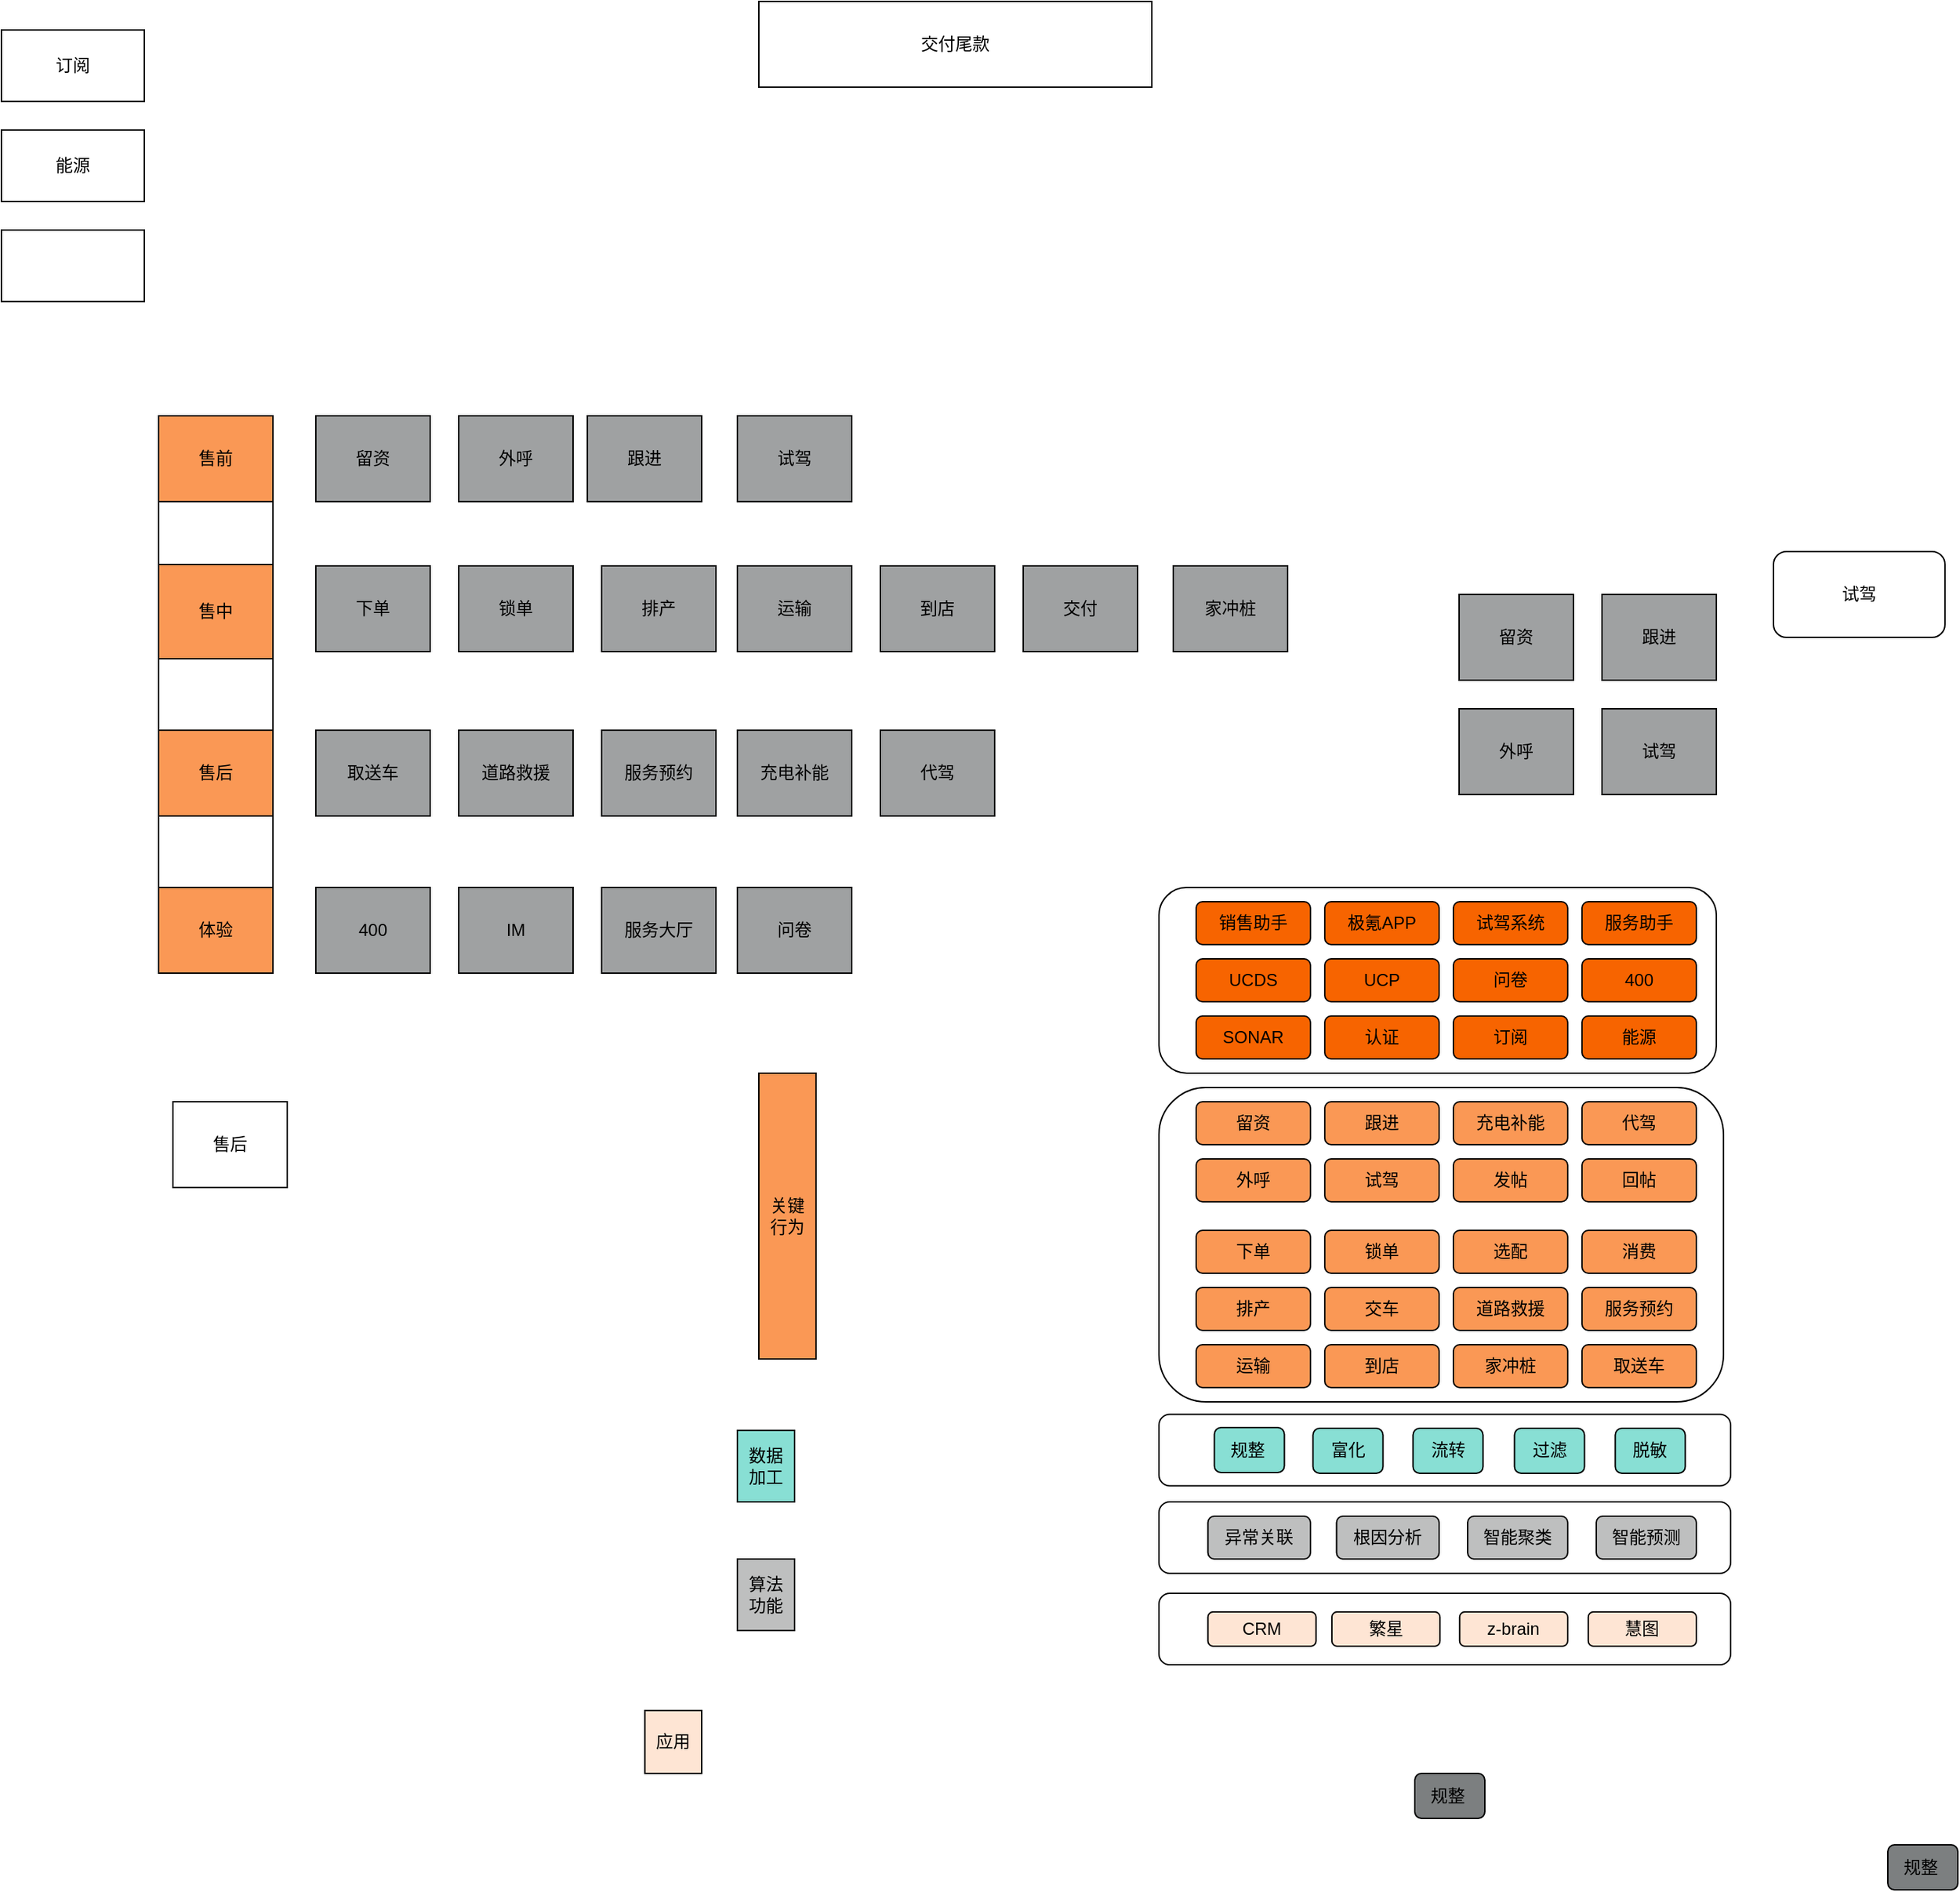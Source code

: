 <mxfile version="22.1.0" type="github">
  <diagram id="UuGPtFalo_Fr8a2b1HCH" name="第 1 页">
    <mxGraphModel dx="1860" dy="873" grid="1" gridSize="10" guides="1" tooltips="1" connect="1" arrows="1" fold="1" page="1" pageScale="1" pageWidth="827" pageHeight="1169" math="0" shadow="0">
      <root>
        <mxCell id="0" />
        <mxCell id="1" parent="0" />
        <mxCell id="wO79QG7_5Xz3P74nYUk4-78" value="" style="rounded=1;whiteSpace=wrap;html=1;" vertex="1" parent="1">
          <mxGeometry x="980" y="1284" width="400" height="50" as="geometry" />
        </mxCell>
        <mxCell id="wO79QG7_5Xz3P74nYUk4-75" value="" style="rounded=1;whiteSpace=wrap;html=1;" vertex="1" parent="1">
          <mxGeometry x="980" y="1220" width="400" height="50" as="geometry" />
        </mxCell>
        <mxCell id="wO79QG7_5Xz3P74nYUk4-77" value="" style="rounded=1;whiteSpace=wrap;html=1;" vertex="1" parent="1">
          <mxGeometry x="980" y="1158.75" width="400" height="50" as="geometry" />
        </mxCell>
        <mxCell id="wO79QG7_5Xz3P74nYUk4-76" value="" style="rounded=1;whiteSpace=wrap;html=1;" vertex="1" parent="1">
          <mxGeometry x="980" y="930" width="395" height="220" as="geometry" />
        </mxCell>
        <mxCell id="wO79QG7_5Xz3P74nYUk4-74" value="" style="rounded=1;whiteSpace=wrap;html=1;" vertex="1" parent="1">
          <mxGeometry x="980" y="790" width="390" height="130" as="geometry" />
        </mxCell>
        <mxCell id="frRTnPI2C42zO0nqIEbH-5" value="订阅" style="rounded=0;whiteSpace=wrap;html=1;" parent="1" vertex="1">
          <mxGeometry x="170" y="190" width="100" height="50" as="geometry" />
        </mxCell>
        <mxCell id="frRTnPI2C42zO0nqIEbH-6" value="能源" style="rounded=0;whiteSpace=wrap;html=1;" parent="1" vertex="1">
          <mxGeometry x="170" y="260" width="100" height="50" as="geometry" />
        </mxCell>
        <mxCell id="frRTnPI2C42zO0nqIEbH-7" value="" style="rounded=0;whiteSpace=wrap;html=1;" parent="1" vertex="1">
          <mxGeometry x="170" y="330" width="100" height="50" as="geometry" />
        </mxCell>
        <mxCell id="frRTnPI2C42zO0nqIEbH-8" value="留资" style="rounded=0;whiteSpace=wrap;html=1;fillColor=#9FA1A2;" parent="1" vertex="1">
          <mxGeometry x="390" y="460" width="80" height="60" as="geometry" />
        </mxCell>
        <mxCell id="frRTnPI2C42zO0nqIEbH-9" value="外呼" style="rounded=0;whiteSpace=wrap;html=1;fillColor=#9FA1A2;" parent="1" vertex="1">
          <mxGeometry x="490" y="460" width="80" height="60" as="geometry" />
        </mxCell>
        <mxCell id="frRTnPI2C42zO0nqIEbH-10" value="跟进" style="rounded=0;whiteSpace=wrap;html=1;fillColor=#9FA1A2;" parent="1" vertex="1">
          <mxGeometry x="580" y="460" width="80" height="60" as="geometry" />
        </mxCell>
        <mxCell id="frRTnPI2C42zO0nqIEbH-11" value="试驾" style="rounded=0;whiteSpace=wrap;html=1;fillColor=#9FA1A2;" parent="1" vertex="1">
          <mxGeometry x="685" y="460" width="80" height="60" as="geometry" />
        </mxCell>
        <mxCell id="frRTnPI2C42zO0nqIEbH-18" value="下单" style="rounded=0;whiteSpace=wrap;html=1;fillColor=#9FA1A2;" parent="1" vertex="1">
          <mxGeometry x="390" y="565" width="80" height="60" as="geometry" />
        </mxCell>
        <mxCell id="frRTnPI2C42zO0nqIEbH-19" value="排产" style="rounded=0;whiteSpace=wrap;html=1;fillColor=#9FA1A2;" parent="1" vertex="1">
          <mxGeometry x="590" y="565" width="80" height="60" as="geometry" />
        </mxCell>
        <mxCell id="frRTnPI2C42zO0nqIEbH-20" value="运输" style="rounded=0;whiteSpace=wrap;html=1;fillColor=#9FA1A2;" parent="1" vertex="1">
          <mxGeometry x="685" y="565" width="80" height="60" as="geometry" />
        </mxCell>
        <mxCell id="frRTnPI2C42zO0nqIEbH-21" value="到店" style="rounded=0;whiteSpace=wrap;html=1;fillColor=#9FA1A2;" parent="1" vertex="1">
          <mxGeometry x="785" y="565" width="80" height="60" as="geometry" />
        </mxCell>
        <mxCell id="frRTnPI2C42zO0nqIEbH-22" value="交付" style="rounded=0;whiteSpace=wrap;html=1;fillColor=#9FA1A2;" parent="1" vertex="1">
          <mxGeometry x="885" y="565" width="80" height="60" as="geometry" />
        </mxCell>
        <mxCell id="frRTnPI2C42zO0nqIEbH-23" value="交付尾款" style="rounded=0;whiteSpace=wrap;html=1;" parent="1" vertex="1">
          <mxGeometry x="700" y="170" width="275" height="60" as="geometry" />
        </mxCell>
        <mxCell id="frRTnPI2C42zO0nqIEbH-24" value="锁单" style="rounded=0;whiteSpace=wrap;html=1;fillColor=#9FA1A2;" parent="1" vertex="1">
          <mxGeometry x="490" y="565" width="80" height="60" as="geometry" />
        </mxCell>
        <mxCell id="frRTnPI2C42zO0nqIEbH-25" value="400" style="rounded=0;whiteSpace=wrap;html=1;fillColor=#9FA1A2;" parent="1" vertex="1">
          <mxGeometry x="390" y="790" width="80" height="60" as="geometry" />
        </mxCell>
        <mxCell id="frRTnPI2C42zO0nqIEbH-26" value="IM" style="rounded=0;whiteSpace=wrap;html=1;fillColor=#9FA1A2;" parent="1" vertex="1">
          <mxGeometry x="490" y="790" width="80" height="60" as="geometry" />
        </mxCell>
        <mxCell id="frRTnPI2C42zO0nqIEbH-27" value="服务大厅" style="rounded=0;whiteSpace=wrap;html=1;fillColor=#9FA1A2;" parent="1" vertex="1">
          <mxGeometry x="590" y="790" width="80" height="60" as="geometry" />
        </mxCell>
        <mxCell id="frRTnPI2C42zO0nqIEbH-28" value="售后" style="rounded=0;whiteSpace=wrap;html=1;" parent="1" vertex="1">
          <mxGeometry x="290" y="940" width="80" height="60" as="geometry" />
        </mxCell>
        <mxCell id="frRTnPI2C42zO0nqIEbH-29" value="取送车" style="rounded=0;whiteSpace=wrap;html=1;fillColor=#9FA1A2;" parent="1" vertex="1">
          <mxGeometry x="390" y="680" width="80" height="60" as="geometry" />
        </mxCell>
        <mxCell id="frRTnPI2C42zO0nqIEbH-30" value="道路救援" style="rounded=0;whiteSpace=wrap;html=1;fillColor=#9FA1A2;" parent="1" vertex="1">
          <mxGeometry x="490" y="680" width="80" height="60" as="geometry" />
        </mxCell>
        <mxCell id="frRTnPI2C42zO0nqIEbH-31" value="服务预约" style="rounded=0;whiteSpace=wrap;html=1;fillColor=#9FA1A2;" parent="1" vertex="1">
          <mxGeometry x="590" y="680" width="80" height="60" as="geometry" />
        </mxCell>
        <mxCell id="frRTnPI2C42zO0nqIEbH-32" value="充电补能" style="rounded=0;whiteSpace=wrap;html=1;fillColor=#9FA1A2;" parent="1" vertex="1">
          <mxGeometry x="685" y="680" width="80" height="60" as="geometry" />
        </mxCell>
        <mxCell id="frRTnPI2C42zO0nqIEbH-34" value="代驾" style="rounded=0;whiteSpace=wrap;html=1;fillColor=#9FA1A2;" parent="1" vertex="1">
          <mxGeometry x="785" y="680" width="80" height="60" as="geometry" />
        </mxCell>
        <mxCell id="frRTnPI2C42zO0nqIEbH-36" value="家冲桩" style="rounded=0;whiteSpace=wrap;html=1;fillColor=#9FA1A2;" parent="1" vertex="1">
          <mxGeometry x="990" y="565" width="80" height="60" as="geometry" />
        </mxCell>
        <mxCell id="frRTnPI2C42zO0nqIEbH-37" value="问卷" style="rounded=0;whiteSpace=wrap;html=1;fillColor=#9FA1A2;" parent="1" vertex="1">
          <mxGeometry x="685" y="790" width="80" height="60" as="geometry" />
        </mxCell>
        <mxCell id="frRTnPI2C42zO0nqIEbH-38" value="" style="rounded=0;whiteSpace=wrap;html=1;" parent="1" vertex="1">
          <mxGeometry x="280" y="460" width="80" height="390" as="geometry" />
        </mxCell>
        <mxCell id="frRTnPI2C42zO0nqIEbH-41" value="售前" style="rounded=0;whiteSpace=wrap;html=1;fillColor=#FA9855;" parent="1" vertex="1">
          <mxGeometry x="280" y="460" width="80" height="60" as="geometry" />
        </mxCell>
        <mxCell id="frRTnPI2C42zO0nqIEbH-42" value="售中" style="rounded=0;whiteSpace=wrap;html=1;fillColor=#FA9855;" parent="1" vertex="1">
          <mxGeometry x="280" y="564" width="80" height="66" as="geometry" />
        </mxCell>
        <mxCell id="frRTnPI2C42zO0nqIEbH-43" value="售后" style="rounded=0;whiteSpace=wrap;html=1;fillColor=#FA9855;" parent="1" vertex="1">
          <mxGeometry x="280" y="680" width="80" height="60" as="geometry" />
        </mxCell>
        <mxCell id="frRTnPI2C42zO0nqIEbH-44" value="体验" style="rounded=0;whiteSpace=wrap;html=1;fillColor=#FA9855;" parent="1" vertex="1">
          <mxGeometry x="280" y="790" width="80" height="60" as="geometry" />
        </mxCell>
        <mxCell id="frRTnPI2C42zO0nqIEbH-45" value="留资" style="rounded=0;whiteSpace=wrap;html=1;fillColor=#9FA1A2;" parent="1" vertex="1">
          <mxGeometry x="1190" y="585" width="80" height="60" as="geometry" />
        </mxCell>
        <mxCell id="frRTnPI2C42zO0nqIEbH-46" value="外呼" style="rounded=0;whiteSpace=wrap;html=1;fillColor=#9FA1A2;" parent="1" vertex="1">
          <mxGeometry x="1190" y="665" width="80" height="60" as="geometry" />
        </mxCell>
        <mxCell id="frRTnPI2C42zO0nqIEbH-47" value="跟进" style="rounded=0;whiteSpace=wrap;html=1;fillColor=#9FA1A2;" parent="1" vertex="1">
          <mxGeometry x="1290" y="585" width="80" height="60" as="geometry" />
        </mxCell>
        <mxCell id="frRTnPI2C42zO0nqIEbH-48" value="试驾" style="rounded=0;whiteSpace=wrap;html=1;fillColor=#9FA1A2;" parent="1" vertex="1">
          <mxGeometry x="1290" y="665" width="80" height="60" as="geometry" />
        </mxCell>
        <mxCell id="frRTnPI2C42zO0nqIEbH-54" value="试驾" style="rounded=1;whiteSpace=wrap;html=1;" parent="1" vertex="1">
          <mxGeometry x="1410" y="555" width="120" height="60" as="geometry" />
        </mxCell>
        <mxCell id="wO79QG7_5Xz3P74nYUk4-60" value="规整&lt;span style=&quot;white-space: pre;&quot;&gt;&#x9;&lt;/span&gt;" style="rounded=1;whiteSpace=wrap;html=1;fillColor=#7C7F80;" vertex="1" parent="1">
          <mxGeometry x="1159" y="1410" width="49" height="31.5" as="geometry" />
        </mxCell>
        <mxCell id="wO79QG7_5Xz3P74nYUk4-61" value="规整&lt;span style=&quot;white-space: pre;&quot;&gt;&#x9;&lt;/span&gt;" style="rounded=1;whiteSpace=wrap;html=1;fillColor=#7C7F80;" vertex="1" parent="1">
          <mxGeometry x="1490" y="1460" width="49" height="31.5" as="geometry" />
        </mxCell>
        <mxCell id="frRTnPI2C42zO0nqIEbH-53" value="留资" style="rounded=1;whiteSpace=wrap;html=1;fillColor=#FA9855;container=0;" parent="1" vertex="1">
          <mxGeometry x="1006" y="940" width="80" height="30" as="geometry" />
        </mxCell>
        <mxCell id="frRTnPI2C42zO0nqIEbH-55" value="跟进" style="rounded=1;whiteSpace=wrap;html=1;fillColor=#FA9855;container=0;" parent="1" vertex="1">
          <mxGeometry x="1096" y="940" width="80" height="30" as="geometry" />
        </mxCell>
        <mxCell id="frRTnPI2C42zO0nqIEbH-56" value="外呼" style="rounded=1;whiteSpace=wrap;html=1;fillColor=#FA9855;container=0;" parent="1" vertex="1">
          <mxGeometry x="1006" y="980" width="80" height="30" as="geometry" />
        </mxCell>
        <mxCell id="frRTnPI2C42zO0nqIEbH-57" value="试驾" style="rounded=1;whiteSpace=wrap;html=1;fillColor=#FA9855;container=0;" parent="1" vertex="1">
          <mxGeometry x="1096" y="980" width="80" height="30" as="geometry" />
        </mxCell>
        <mxCell id="frRTnPI2C42zO0nqIEbH-58" value="下单" style="rounded=1;whiteSpace=wrap;html=1;fillColor=#FA9855;container=0;" parent="1" vertex="1">
          <mxGeometry x="1006" y="1030" width="80" height="30" as="geometry" />
        </mxCell>
        <mxCell id="frRTnPI2C42zO0nqIEbH-59" value="锁单" style="rounded=1;whiteSpace=wrap;html=1;fillColor=#FA9855;container=0;" parent="1" vertex="1">
          <mxGeometry x="1096" y="1030" width="80" height="30" as="geometry" />
        </mxCell>
        <mxCell id="frRTnPI2C42zO0nqIEbH-60" value="运输" style="rounded=1;whiteSpace=wrap;html=1;fillColor=#FA9855;container=0;" parent="1" vertex="1">
          <mxGeometry x="1006" y="1110" width="80" height="30" as="geometry" />
        </mxCell>
        <mxCell id="frRTnPI2C42zO0nqIEbH-61" value="到店" style="rounded=1;whiteSpace=wrap;html=1;fillColor=#FA9855;container=0;" parent="1" vertex="1">
          <mxGeometry x="1096" y="1110" width="80" height="30" as="geometry" />
        </mxCell>
        <mxCell id="frRTnPI2C42zO0nqIEbH-63" value="排产" style="rounded=1;whiteSpace=wrap;html=1;fillColor=#FA9855;container=0;" parent="1" vertex="1">
          <mxGeometry x="1006" y="1070" width="80" height="30" as="geometry" />
        </mxCell>
        <mxCell id="frRTnPI2C42zO0nqIEbH-67" value="发帖" style="rounded=1;whiteSpace=wrap;html=1;fillColor=#FA9855;container=0;" parent="1" vertex="1">
          <mxGeometry x="1186" y="980" width="80" height="30" as="geometry" />
        </mxCell>
        <mxCell id="frRTnPI2C42zO0nqIEbH-69" value="交车" style="rounded=1;whiteSpace=wrap;html=1;fillColor=#FA9855;container=0;" parent="1" vertex="1">
          <mxGeometry x="1096" y="1070" width="80" height="30" as="geometry" />
        </mxCell>
        <mxCell id="frRTnPI2C42zO0nqIEbH-70" value="家冲桩" style="rounded=1;whiteSpace=wrap;html=1;fillColor=#FA9855;container=0;" parent="1" vertex="1">
          <mxGeometry x="1186" y="1110" width="80" height="30" as="geometry" />
        </mxCell>
        <mxCell id="frRTnPI2C42zO0nqIEbH-71" value="取送车" style="rounded=1;whiteSpace=wrap;html=1;fillColor=#FA9855;container=0;" parent="1" vertex="1">
          <mxGeometry x="1276" y="1110" width="80" height="30" as="geometry" />
        </mxCell>
        <mxCell id="frRTnPI2C42zO0nqIEbH-72" value="充电补能" style="rounded=1;whiteSpace=wrap;html=1;fillColor=#FA9855;container=0;" parent="1" vertex="1">
          <mxGeometry x="1186" y="940" width="80" height="30" as="geometry" />
        </mxCell>
        <mxCell id="frRTnPI2C42zO0nqIEbH-74" value="道路救援" style="rounded=1;whiteSpace=wrap;html=1;fillColor=#FA9855;container=0;" parent="1" vertex="1">
          <mxGeometry x="1186" y="1070" width="80" height="30" as="geometry" />
        </mxCell>
        <mxCell id="frRTnPI2C42zO0nqIEbH-75" value="服务预约" style="rounded=1;whiteSpace=wrap;html=1;fillColor=#FA9855;container=0;" parent="1" vertex="1">
          <mxGeometry x="1276" y="1070" width="80" height="30" as="geometry" />
        </mxCell>
        <mxCell id="frRTnPI2C42zO0nqIEbH-77" value="代驾" style="rounded=1;whiteSpace=wrap;html=1;fillColor=#FA9855;container=0;" parent="1" vertex="1">
          <mxGeometry x="1276" y="940" width="80" height="30" as="geometry" />
        </mxCell>
        <mxCell id="wO79QG7_5Xz3P74nYUk4-1" value="回帖" style="rounded=1;whiteSpace=wrap;html=1;fillColor=#FA9855;container=0;" vertex="1" parent="1">
          <mxGeometry x="1276" y="980" width="80" height="30" as="geometry" />
        </mxCell>
        <mxCell id="wO79QG7_5Xz3P74nYUk4-2" value="选配" style="rounded=1;whiteSpace=wrap;html=1;fillColor=#FA9855;container=0;" vertex="1" parent="1">
          <mxGeometry x="1186" y="1030" width="80" height="30" as="geometry" />
        </mxCell>
        <mxCell id="wO79QG7_5Xz3P74nYUk4-3" value="消费" style="rounded=1;whiteSpace=wrap;html=1;fillColor=#FA9855;container=0;" vertex="1" parent="1">
          <mxGeometry x="1276" y="1030" width="80" height="30" as="geometry" />
        </mxCell>
        <mxCell id="wO79QG7_5Xz3P74nYUk4-15" value="关键&lt;br&gt;行为" style="rounded=0;whiteSpace=wrap;html=1;fillColor=#FA9855;container=0;" vertex="1" parent="1">
          <mxGeometry x="700" y="920" width="40" height="200" as="geometry" />
        </mxCell>
        <mxCell id="wO79QG7_5Xz3P74nYUk4-18" value="数据&lt;br&gt;加工" style="rounded=0;whiteSpace=wrap;html=1;fillColor=#88DFD4;container=0;" vertex="1" parent="1">
          <mxGeometry x="685" y="1170" width="40" height="50" as="geometry" />
        </mxCell>
        <mxCell id="wO79QG7_5Xz3P74nYUk4-23" value="销售助手" style="rounded=1;whiteSpace=wrap;html=1;fillColor=#F76400;container=0;" vertex="1" parent="1">
          <mxGeometry x="1006" y="800" width="80" height="30" as="geometry" />
        </mxCell>
        <mxCell id="wO79QG7_5Xz3P74nYUk4-24" value="UCDS" style="rounded=1;whiteSpace=wrap;html=1;fillColor=#F76400;container=0;" vertex="1" parent="1">
          <mxGeometry x="1006" y="840" width="80" height="30" as="geometry" />
        </mxCell>
        <mxCell id="wO79QG7_5Xz3P74nYUk4-25" value="SONAR" style="rounded=1;whiteSpace=wrap;html=1;fillColor=#F76400;container=0;" vertex="1" parent="1">
          <mxGeometry x="1006" y="880" width="80" height="30" as="geometry" />
        </mxCell>
        <mxCell id="wO79QG7_5Xz3P74nYUk4-26" value="极氪APP" style="rounded=1;whiteSpace=wrap;html=1;fillColor=#F76400;container=0;" vertex="1" parent="1">
          <mxGeometry x="1096" y="800" width="80" height="30" as="geometry" />
        </mxCell>
        <mxCell id="wO79QG7_5Xz3P74nYUk4-27" value="试驾系统" style="rounded=1;whiteSpace=wrap;html=1;fillColor=#F76400;container=0;" vertex="1" parent="1">
          <mxGeometry x="1186" y="800" width="80" height="30" as="geometry" />
        </mxCell>
        <mxCell id="wO79QG7_5Xz3P74nYUk4-29" value="UCP" style="rounded=1;whiteSpace=wrap;html=1;fillColor=#F76400;container=0;" vertex="1" parent="1">
          <mxGeometry x="1096" y="840" width="80" height="30" as="geometry" />
        </mxCell>
        <mxCell id="wO79QG7_5Xz3P74nYUk4-30" value="服务助手" style="rounded=1;whiteSpace=wrap;html=1;fillColor=#F76400;container=0;" vertex="1" parent="1">
          <mxGeometry x="1276" y="800" width="80" height="30" as="geometry" />
        </mxCell>
        <mxCell id="wO79QG7_5Xz3P74nYUk4-31" value="400" style="rounded=1;whiteSpace=wrap;html=1;fillColor=#F76400;container=0;" vertex="1" parent="1">
          <mxGeometry x="1276" y="840" width="80" height="30" as="geometry" />
        </mxCell>
        <mxCell id="wO79QG7_5Xz3P74nYUk4-32" value="问卷" style="rounded=1;whiteSpace=wrap;html=1;fillColor=#F76400;container=0;" vertex="1" parent="1">
          <mxGeometry x="1186" y="840" width="80" height="30" as="geometry" />
        </mxCell>
        <mxCell id="wO79QG7_5Xz3P74nYUk4-33" value="能源" style="rounded=1;whiteSpace=wrap;html=1;fillColor=#F76400;container=0;" vertex="1" parent="1">
          <mxGeometry x="1276" y="880" width="80" height="30" as="geometry" />
        </mxCell>
        <mxCell id="wO79QG7_5Xz3P74nYUk4-34" value="认证" style="rounded=1;whiteSpace=wrap;html=1;fillColor=#F76400;container=0;" vertex="1" parent="1">
          <mxGeometry x="1096" y="880" width="80" height="30" as="geometry" />
        </mxCell>
        <mxCell id="wO79QG7_5Xz3P74nYUk4-35" value="订阅" style="rounded=1;whiteSpace=wrap;html=1;fillColor=#F76400;container=0;" vertex="1" parent="1">
          <mxGeometry x="1186" y="880" width="80" height="30" as="geometry" />
        </mxCell>
        <mxCell id="wO79QG7_5Xz3P74nYUk4-43" value="智能聚类" style="rounded=1;whiteSpace=wrap;html=1;fillColor=#BEBFBF;container=0;" vertex="1" parent="1">
          <mxGeometry x="1196" y="1230" width="70" height="30" as="geometry" />
        </mxCell>
        <mxCell id="wO79QG7_5Xz3P74nYUk4-44" value="根因分析" style="rounded=1;whiteSpace=wrap;html=1;fillColor=#BEBFBF;container=0;" vertex="1" parent="1">
          <mxGeometry x="1104.25" y="1230" width="71.75" height="30" as="geometry" />
        </mxCell>
        <mxCell id="wO79QG7_5Xz3P74nYUk4-45" value="算法&lt;br&gt;功能" style="rounded=0;whiteSpace=wrap;html=1;fillColor=#BEBFBF;container=0;" vertex="1" parent="1">
          <mxGeometry x="685" y="1260" width="40" height="50" as="geometry" />
        </mxCell>
        <mxCell id="wO79QG7_5Xz3P74nYUk4-46" value="智能预测" style="rounded=1;whiteSpace=wrap;html=1;fillColor=#BEBFBF;container=0;" vertex="1" parent="1">
          <mxGeometry x="1286" y="1230" width="70" height="30" as="geometry" />
        </mxCell>
        <mxCell id="wO79QG7_5Xz3P74nYUk4-47" value="异常关联" style="rounded=1;whiteSpace=wrap;html=1;fillColor=#BEBFBF;container=0;" vertex="1" parent="1">
          <mxGeometry x="1014.25" y="1230" width="71.75" height="30" as="geometry" />
        </mxCell>
        <mxCell id="wO79QG7_5Xz3P74nYUk4-54" value="规整&lt;span style=&quot;white-space: pre;&quot;&gt;&#x9;&lt;/span&gt;" style="rounded=1;whiteSpace=wrap;html=1;fillColor=#88DFD4;container=0;" vertex="1" parent="1">
          <mxGeometry x="1018.75" y="1168" width="49" height="31.5" as="geometry" />
        </mxCell>
        <mxCell id="wO79QG7_5Xz3P74nYUk4-58" value="富化" style="rounded=1;whiteSpace=wrap;html=1;fillColor=#88DFD4;container=0;" vertex="1" parent="1">
          <mxGeometry x="1087.75" y="1168.5" width="49" height="31.5" as="geometry" />
        </mxCell>
        <mxCell id="wO79QG7_5Xz3P74nYUk4-59" value="流转" style="rounded=1;whiteSpace=wrap;html=1;fillColor=#88DFD4;container=0;" vertex="1" parent="1">
          <mxGeometry x="1157.75" y="1168.5" width="49" height="31.5" as="geometry" />
        </mxCell>
        <mxCell id="wO79QG7_5Xz3P74nYUk4-62" value="过滤" style="rounded=1;whiteSpace=wrap;html=1;fillColor=#88DFD4;container=0;" vertex="1" parent="1">
          <mxGeometry x="1228.75" y="1168.5" width="49" height="31.5" as="geometry" />
        </mxCell>
        <mxCell id="wO79QG7_5Xz3P74nYUk4-63" value="脱敏" style="rounded=1;whiteSpace=wrap;html=1;fillColor=#88DFD4;container=0;" vertex="1" parent="1">
          <mxGeometry x="1299.25" y="1168.5" width="49" height="31.5" as="geometry" />
        </mxCell>
        <mxCell id="wO79QG7_5Xz3P74nYUk4-37" value="应用" style="rounded=0;whiteSpace=wrap;html=1;fillColor=#FEE5D4;container=0;" vertex="1" parent="1">
          <mxGeometry x="620.25" y="1366" width="39.75" height="44" as="geometry" />
        </mxCell>
        <mxCell id="wO79QG7_5Xz3P74nYUk4-65" value="繁星" style="rounded=1;whiteSpace=wrap;html=1;fillColor=#FEE5D4;container=0;" vertex="1" parent="1">
          <mxGeometry x="1100.983" y="1297" width="75.625" height="24" as="geometry" />
        </mxCell>
        <mxCell id="wO79QG7_5Xz3P74nYUk4-66" value="z-brain" style="rounded=1;whiteSpace=wrap;html=1;fillColor=#FEE5D4;container=0;" vertex="1" parent="1">
          <mxGeometry x="1190.372" y="1297" width="75.625" height="24" as="geometry" />
        </mxCell>
        <mxCell id="wO79QG7_5Xz3P74nYUk4-67" value="慧图" style="rounded=1;whiteSpace=wrap;html=1;fillColor=#FEE5D4;container=0;" vertex="1" parent="1">
          <mxGeometry x="1280.375" y="1297" width="75.625" height="24" as="geometry" />
        </mxCell>
        <mxCell id="wO79QG7_5Xz3P74nYUk4-70" value="CRM" style="rounded=1;whiteSpace=wrap;html=1;fillColor=#FEE5D4;container=0;" vertex="1" parent="1">
          <mxGeometry x="1014.25" y="1297" width="75.625" height="24" as="geometry" />
        </mxCell>
      </root>
    </mxGraphModel>
  </diagram>
</mxfile>
